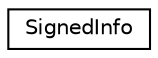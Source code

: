 digraph "Graphical Class Hierarchy"
{
  edge [fontname="Helvetica",fontsize="10",labelfontname="Helvetica",labelfontsize="10"];
  node [fontname="Helvetica",fontsize="10",shape=record];
  rankdir="LR";
  Node1 [label="SignedInfo",height=0.2,width=0.4,color="black", fillcolor="white", style="filled",URL="$class_signed_info.xhtml"];
}
